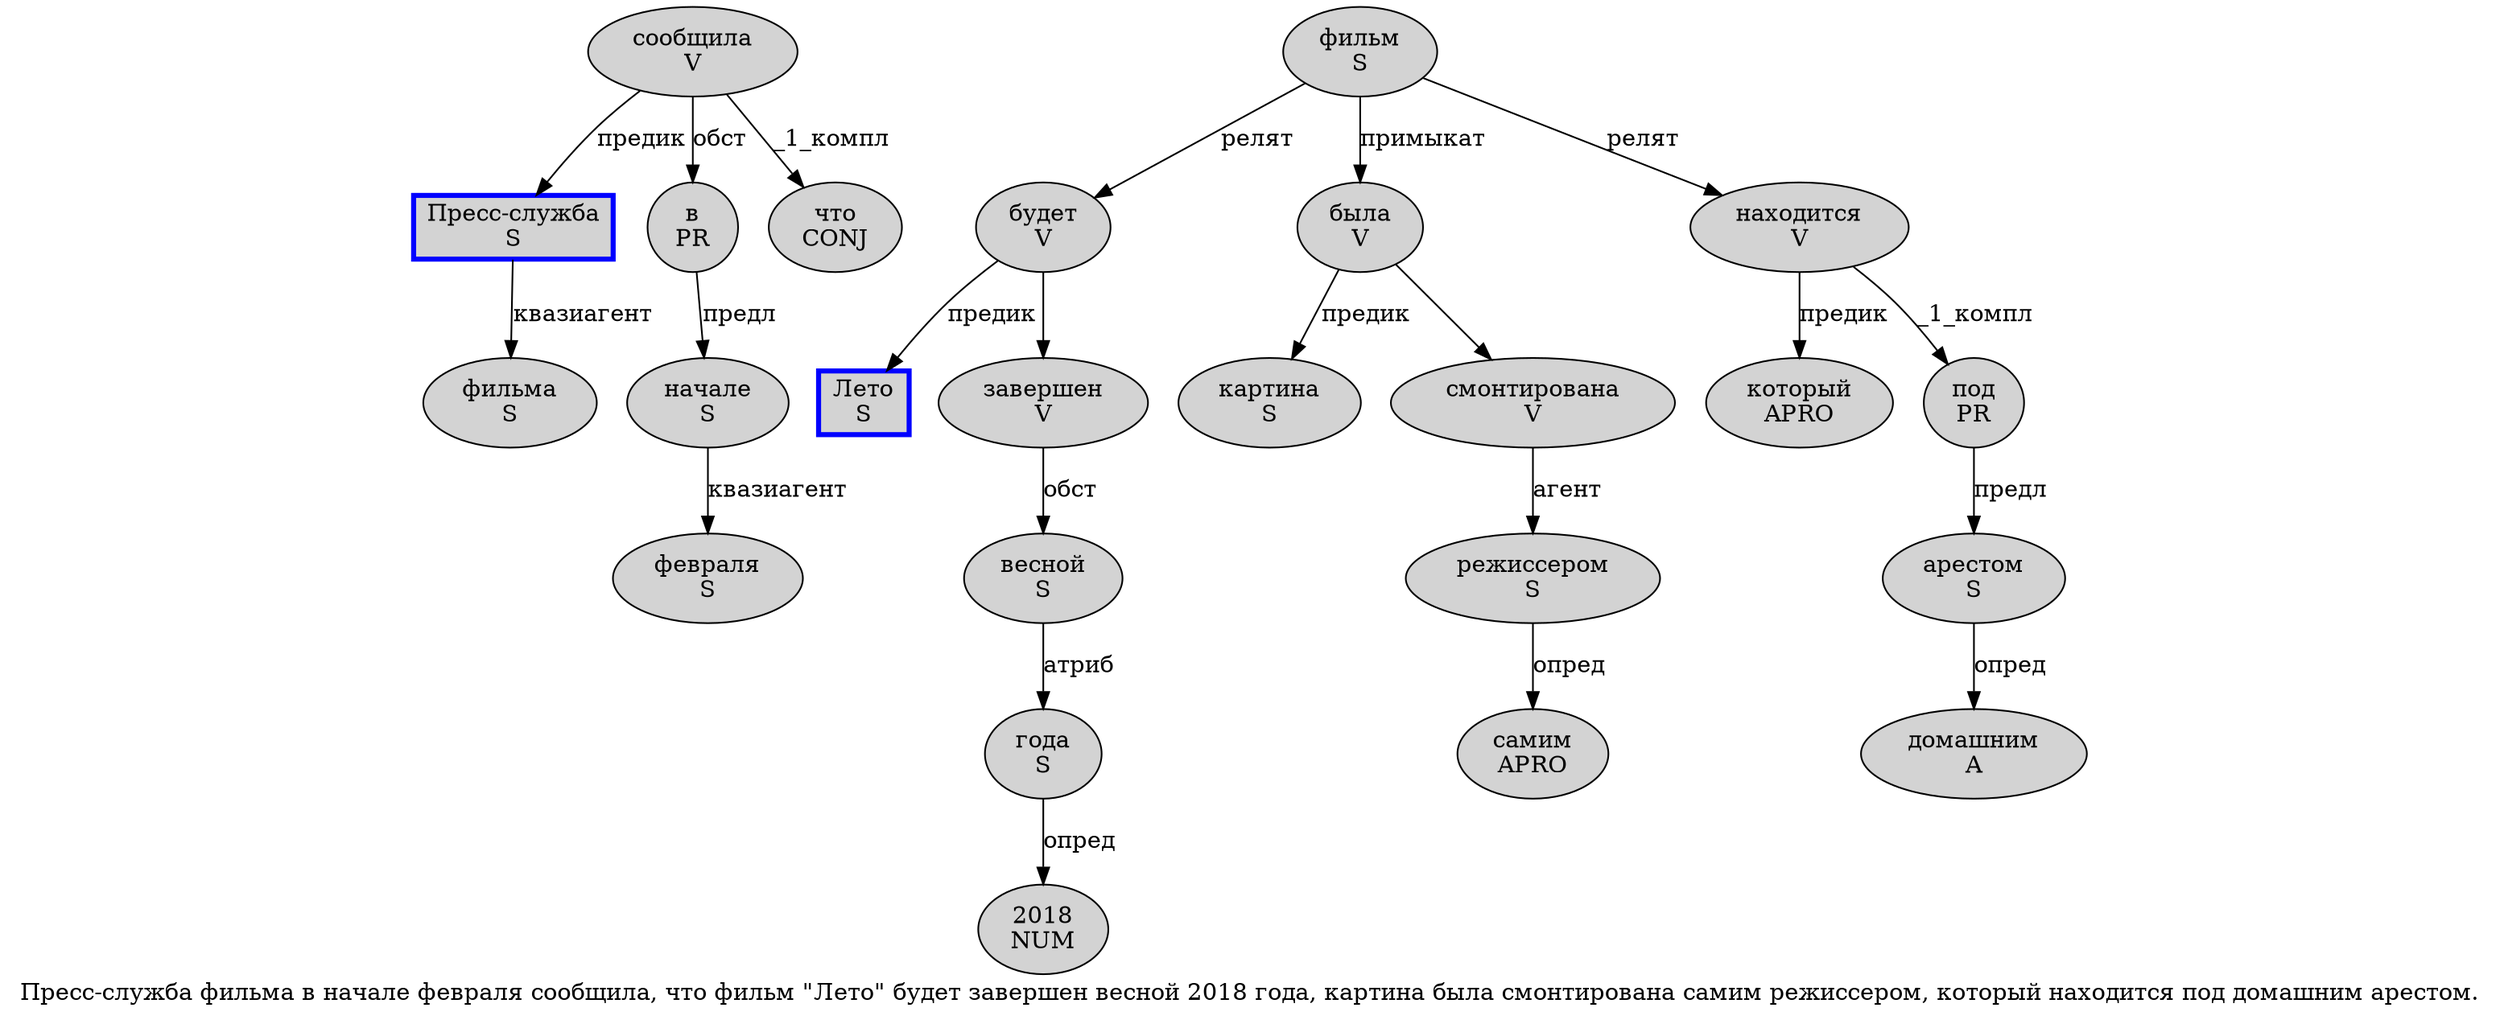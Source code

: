 digraph SENTENCE_908 {
	graph [label="Пресс-служба фильма в начале февраля сообщила, что фильм \"Лето\" будет завершен весной 2018 года, картина была смонтирована самим режиссером, который находится под домашним арестом."]
	node [style=filled]
		0 [label="Пресс-служба
S" color=blue fillcolor=lightgray penwidth=3 shape=box]
		1 [label="фильма
S" color="" fillcolor=lightgray penwidth=1 shape=ellipse]
		2 [label="в
PR" color="" fillcolor=lightgray penwidth=1 shape=ellipse]
		3 [label="начале
S" color="" fillcolor=lightgray penwidth=1 shape=ellipse]
		4 [label="февраля
S" color="" fillcolor=lightgray penwidth=1 shape=ellipse]
		5 [label="сообщила
V" color="" fillcolor=lightgray penwidth=1 shape=ellipse]
		7 [label="что
CONJ" color="" fillcolor=lightgray penwidth=1 shape=ellipse]
		8 [label="фильм
S" color="" fillcolor=lightgray penwidth=1 shape=ellipse]
		10 [label="Лето
S" color=blue fillcolor=lightgray penwidth=3 shape=box]
		12 [label="будет
V" color="" fillcolor=lightgray penwidth=1 shape=ellipse]
		13 [label="завершен
V" color="" fillcolor=lightgray penwidth=1 shape=ellipse]
		14 [label="весной
S" color="" fillcolor=lightgray penwidth=1 shape=ellipse]
		15 [label="2018
NUM" color="" fillcolor=lightgray penwidth=1 shape=ellipse]
		16 [label="года
S" color="" fillcolor=lightgray penwidth=1 shape=ellipse]
		18 [label="картина
S" color="" fillcolor=lightgray penwidth=1 shape=ellipse]
		19 [label="была
V" color="" fillcolor=lightgray penwidth=1 shape=ellipse]
		20 [label="смонтирована
V" color="" fillcolor=lightgray penwidth=1 shape=ellipse]
		21 [label="самим
APRO" color="" fillcolor=lightgray penwidth=1 shape=ellipse]
		22 [label="режиссером
S" color="" fillcolor=lightgray penwidth=1 shape=ellipse]
		24 [label="который
APRO" color="" fillcolor=lightgray penwidth=1 shape=ellipse]
		25 [label="находится
V" color="" fillcolor=lightgray penwidth=1 shape=ellipse]
		26 [label="под
PR" color="" fillcolor=lightgray penwidth=1 shape=ellipse]
		27 [label="домашним
A" color="" fillcolor=lightgray penwidth=1 shape=ellipse]
		28 [label="арестом
S" color="" fillcolor=lightgray penwidth=1 shape=ellipse]
			26 -> 28 [label="предл"]
			12 -> 10 [label="предик"]
			12 -> 13
			13 -> 14 [label="обст"]
			14 -> 16 [label="атриб"]
			20 -> 22 [label="агент"]
			19 -> 18 [label="предик"]
			19 -> 20
			28 -> 27 [label="опред"]
			3 -> 4 [label="квазиагент"]
			0 -> 1 [label="квазиагент"]
			8 -> 12 [label="релят"]
			8 -> 19 [label="примыкат"]
			8 -> 25 [label="релят"]
			22 -> 21 [label="опред"]
			2 -> 3 [label="предл"]
			5 -> 0 [label="предик"]
			5 -> 2 [label="обст"]
			5 -> 7 [label="_1_компл"]
			16 -> 15 [label="опред"]
			25 -> 24 [label="предик"]
			25 -> 26 [label="_1_компл"]
}